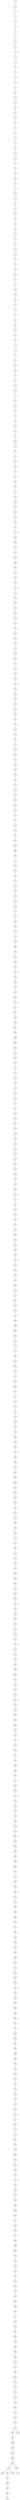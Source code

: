 graph {

0--23   
23--1   
1--11   
11--6   
6--5   
5--4   
4--8   
8--24   
24--10   
10--12   
12--9   
9--14   
14--37   
37--15   
15--2   
2--7   
7--16   
16--26   
26--21   
21--19   
19--18   
18--30   
30--17   
17--22   
22--20   
20--25   
25--31   
31--13   
13--32   
32--28   
28--36   
36--42   
42--38   
38--33   
33--48   
48--29   
29--3   
3--44   
44--27   
27--46   
46--43   
43--52   
52--53   
53--39   
39--35   
35--78   
78--45   
45--41   
41--40   
40--34   
34--54   
54--51   
51--58   
58--55   
55--63   
63--47   
47--56   
56--50   
50--59   
59--62   
62--57   
57--71   
71--66   
66--61   
61--67   
67--60   
60--49   
49--72   
72--74   
74--70   
70--65   
65--83   
83--68   
68--84   
84--75   
75--73   
73--69   
69--77   
77--96   
96--76   
76--79   
79--87   
87--64   
64--81   
81--80   
80--85   
85--88   
88--91   
91--101   
101--90   
90--93   
93--92   
92--82   
82--89   
89--95   
95--86   
86--124   
124--99   
99--100   
100--102   
102--103   
103--97   
97--107   
107--94   
94--111   
111--109   
109--98   
98--114   
114--125   
125--105   
105--106   
106--104   
104--121   
121--143   
143--113   
113--137   
137--117   
117--116   
116--108   
108--115   
115--120   
120--112   
112--110   
110--126   
126--119   
119--128   
128--123   
123--129   
129--131   
131--133   
133--132   
132--127   
127--122   
122--118   
118--135   
135--134   
134--138   
138--139   
139--155   
155--148   
148--140   
140--149   
149--144   
144--141   
141--157   
157--136   
136--154   
154--152   
152--130   
130--147   
147--158   
158--142   
142--162   
162--146   
146--151   
151--145   
145--150   
150--160   
160--163   
163--161   
161--153   
153--165   
165--172   
172--167   
167--159   
159--169   
169--156   
156--166   
166--164   
164--171   
171--168   
168--184   
184--183   
183--170   
170--173   
173--180   
180--174   
174--178   
178--182   
182--177   
177--175   
175--186   
186--196   
196--179   
179--176   
176--191   
191--198   
198--187   
187--188   
188--185   
185--189   
189--181   
181--193   
193--194   
194--204   
204--192   
192--208   
208--197   
197--201   
201--190   
190--240   
240--199   
199--202   
202--206   
206--195   
195--209   
209--200   
200--212   
212--203   
203--220   
220--210   
210--213   
213--207   
207--222   
222--215   
215--214   
214--205   
205--217   
217--225   
225--218   
218--219   
219--241   
241--229   
229--224   
224--227   
227--223   
223--211   
211--221   
221--238   
238--230   
230--216   
216--226   
226--244   
244--233   
233--232   
232--231   
231--237   
237--234   
234--235   
235--236   
236--248   
248--228   
228--242   
242--246   
246--251   
251--239   
239--249   
249--243   
243--255   
255--259   
259--260   
260--250   
250--254   
254--245   
245--276   
276--257   
257--265   
265--247   
247--253   
253--252   
252--268   
268--258   
258--263   
263--284   
284--261   
261--277   
277--270   
270--269   
269--271   
271--280   
280--264   
264--273   
273--262   
262--256   
256--267   
267--281   
281--274   
274--275   
275--278   
278--279   
279--266   
266--272   
272--282   
282--286   
286--294   
294--288   
288--291   
291--298   
298--283   
283--285   
285--299   
299--287   
287--306   
306--292   
292--290   
290--289   
289--303   
303--296   
296--297   
297--310   
310--308   
308--301   
301--304   
304--317   
317--305   
305--309   
309--311   
311--307   
307--293   
293--313   
313--300   
300--312   
312--295   
295--315   
315--316   
316--302   
302--332   
332--318   
318--320   
320--323   
323--314   
314--329   
329--324   
324--322   
322--321   
321--325   
325--327   
327--343   
343--326   
326--338   
338--328   
328--331   
331--330   
330--340   
340--336   
336--335   
335--339   
339--345   
345--319   
319--348   
348--349   
349--341   
341--333   
333--337   
337--334   
334--346   
346--352   
352--342   
342--358   
358--344   
344--361   
361--347   
347--350   
350--353   
353--351   
351--359   
359--354   
354--357   
357--375   
375--362   
362--378   
378--356   
356--365   
365--363   
363--367   
367--368   
368--364   
364--355   
355--360   
360--382   
382--371   
371--369   
369--381   
381--390   
390--383   
383--373   
373--386   
386--374   
374--366   
366--385   
385--372   
372--389   
389--402   
402--388   
388--376   
376--380   
380--370   
370--387   
387--377   
377--392   
392--393   
393--391   
391--384   
384--379   
379--395   
395--405   
405--394   
394--398   
398--396   
396--397   
397--407   
407--401   
401--403   
403--399   
399--409   
409--408   
408--404   
404--400   
400--418   
418--406   
406--414   
414--410   
410--423   
423--420   
420--419   
419--413   
413--425   
425--415   
415--417   
417--428   
428--412   
412--411   
411--416   
416--433   
433--437   
437--426   
426--435   
435--421   
421--422   
422--448   
448--427   
427--429   
429--432   
432--453   
453--440   
440--438   
438--439   
439--454   
454--424   
424--434   
434--446   
446--441   
441--436   
436--450   
450--464   
464--443   
443--430   
430--457   
457--458   
458--459   
459--431   
431--442   
442--447   
447--444   
444--445   
445--449   
449--452   
452--451   
451--467   
467--462   
462--466   
466--468   
468--473   
473--455   
455--463   
463--460   
460--470   
470--481   
481--469   
469--456   
456--461   
461--471   
471--474   
474--472   
472--475   
475--465   
465--479   
479--478   
478--476   
476--477   
477--482   
482--491   
491--484   
484--483   
483--488   
488--485   
485--480   
480--490   
490--486   
490--489   
489--487   
487--499   
499--494   
494--497   
497--492   
490--493   
480--498   
498--495   
477--496   
}
